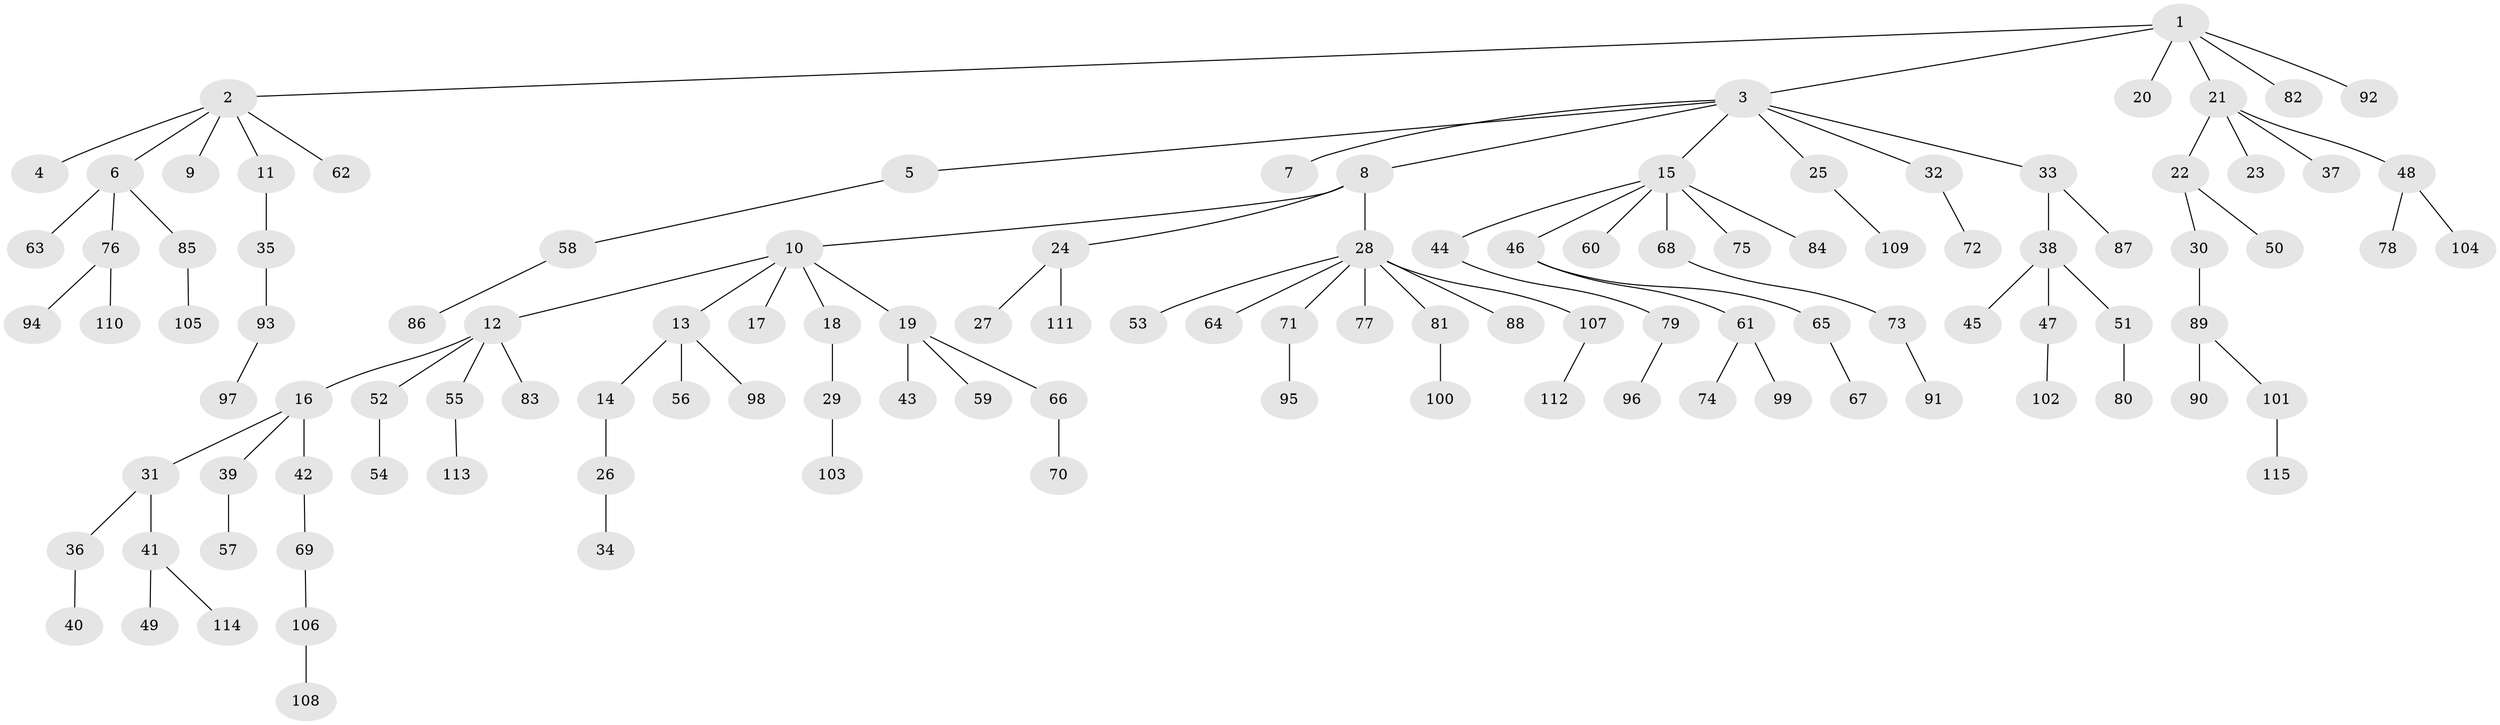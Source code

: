 // coarse degree distribution, {5: 0.0379746835443038, 7: 0.02531645569620253, 2: 0.21518987341772153, 3: 0.05063291139240506, 1: 0.5949367088607594, 8: 0.02531645569620253, 6: 0.012658227848101266, 4: 0.0379746835443038}
// Generated by graph-tools (version 1.1) at 2025/24/03/03/25 07:24:08]
// undirected, 115 vertices, 114 edges
graph export_dot {
graph [start="1"]
  node [color=gray90,style=filled];
  1;
  2;
  3;
  4;
  5;
  6;
  7;
  8;
  9;
  10;
  11;
  12;
  13;
  14;
  15;
  16;
  17;
  18;
  19;
  20;
  21;
  22;
  23;
  24;
  25;
  26;
  27;
  28;
  29;
  30;
  31;
  32;
  33;
  34;
  35;
  36;
  37;
  38;
  39;
  40;
  41;
  42;
  43;
  44;
  45;
  46;
  47;
  48;
  49;
  50;
  51;
  52;
  53;
  54;
  55;
  56;
  57;
  58;
  59;
  60;
  61;
  62;
  63;
  64;
  65;
  66;
  67;
  68;
  69;
  70;
  71;
  72;
  73;
  74;
  75;
  76;
  77;
  78;
  79;
  80;
  81;
  82;
  83;
  84;
  85;
  86;
  87;
  88;
  89;
  90;
  91;
  92;
  93;
  94;
  95;
  96;
  97;
  98;
  99;
  100;
  101;
  102;
  103;
  104;
  105;
  106;
  107;
  108;
  109;
  110;
  111;
  112;
  113;
  114;
  115;
  1 -- 2;
  1 -- 3;
  1 -- 20;
  1 -- 21;
  1 -- 82;
  1 -- 92;
  2 -- 4;
  2 -- 6;
  2 -- 9;
  2 -- 11;
  2 -- 62;
  3 -- 5;
  3 -- 7;
  3 -- 8;
  3 -- 15;
  3 -- 25;
  3 -- 32;
  3 -- 33;
  5 -- 58;
  6 -- 63;
  6 -- 76;
  6 -- 85;
  8 -- 10;
  8 -- 24;
  8 -- 28;
  10 -- 12;
  10 -- 13;
  10 -- 17;
  10 -- 18;
  10 -- 19;
  11 -- 35;
  12 -- 16;
  12 -- 52;
  12 -- 55;
  12 -- 83;
  13 -- 14;
  13 -- 56;
  13 -- 98;
  14 -- 26;
  15 -- 44;
  15 -- 46;
  15 -- 60;
  15 -- 68;
  15 -- 75;
  15 -- 84;
  16 -- 31;
  16 -- 39;
  16 -- 42;
  18 -- 29;
  19 -- 43;
  19 -- 59;
  19 -- 66;
  21 -- 22;
  21 -- 23;
  21 -- 37;
  21 -- 48;
  22 -- 30;
  22 -- 50;
  24 -- 27;
  24 -- 111;
  25 -- 109;
  26 -- 34;
  28 -- 53;
  28 -- 64;
  28 -- 71;
  28 -- 77;
  28 -- 81;
  28 -- 88;
  28 -- 107;
  29 -- 103;
  30 -- 89;
  31 -- 36;
  31 -- 41;
  32 -- 72;
  33 -- 38;
  33 -- 87;
  35 -- 93;
  36 -- 40;
  38 -- 45;
  38 -- 47;
  38 -- 51;
  39 -- 57;
  41 -- 49;
  41 -- 114;
  42 -- 69;
  44 -- 79;
  46 -- 61;
  46 -- 65;
  47 -- 102;
  48 -- 78;
  48 -- 104;
  51 -- 80;
  52 -- 54;
  55 -- 113;
  58 -- 86;
  61 -- 74;
  61 -- 99;
  65 -- 67;
  66 -- 70;
  68 -- 73;
  69 -- 106;
  71 -- 95;
  73 -- 91;
  76 -- 94;
  76 -- 110;
  79 -- 96;
  81 -- 100;
  85 -- 105;
  89 -- 90;
  89 -- 101;
  93 -- 97;
  101 -- 115;
  106 -- 108;
  107 -- 112;
}
